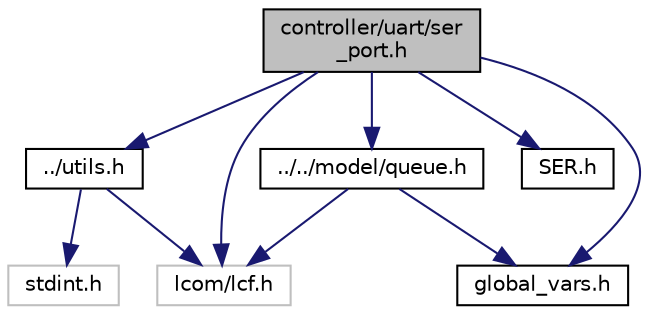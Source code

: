 digraph "controller/uart/ser_port.h"
{
 // LATEX_PDF_SIZE
  edge [fontname="Helvetica",fontsize="10",labelfontname="Helvetica",labelfontsize="10"];
  node [fontname="Helvetica",fontsize="10",shape=record];
  Node1 [label="controller/uart/ser\l_port.h",height=0.2,width=0.4,color="black", fillcolor="grey75", style="filled", fontcolor="black",tooltip=" "];
  Node1 -> Node2 [color="midnightblue",fontsize="10",style="solid"];
  Node2 [label="lcom/lcf.h",height=0.2,width=0.4,color="grey75", fillcolor="white", style="filled",tooltip=" "];
  Node1 -> Node3 [color="midnightblue",fontsize="10",style="solid"];
  Node3 [label="global_vars.h",height=0.2,width=0.4,color="black", fillcolor="white", style="filled",URL="$global__vars_8h.html",tooltip=" "];
  Node1 -> Node4 [color="midnightblue",fontsize="10",style="solid"];
  Node4 [label="../utils.h",height=0.2,width=0.4,color="black", fillcolor="white", style="filled",URL="$utils_8h.html",tooltip=" "];
  Node4 -> Node2 [color="midnightblue",fontsize="10",style="solid"];
  Node4 -> Node5 [color="midnightblue",fontsize="10",style="solid"];
  Node5 [label="stdint.h",height=0.2,width=0.4,color="grey75", fillcolor="white", style="filled",tooltip=" "];
  Node1 -> Node6 [color="midnightblue",fontsize="10",style="solid"];
  Node6 [label="SER.h",height=0.2,width=0.4,color="black", fillcolor="white", style="filled",URL="$SER_8h.html",tooltip=" "];
  Node1 -> Node7 [color="midnightblue",fontsize="10",style="solid"];
  Node7 [label="../../model/queue.h",height=0.2,width=0.4,color="black", fillcolor="white", style="filled",URL="$queue_8h.html",tooltip=" "];
  Node7 -> Node2 [color="midnightblue",fontsize="10",style="solid"];
  Node7 -> Node3 [color="midnightblue",fontsize="10",style="solid"];
}
